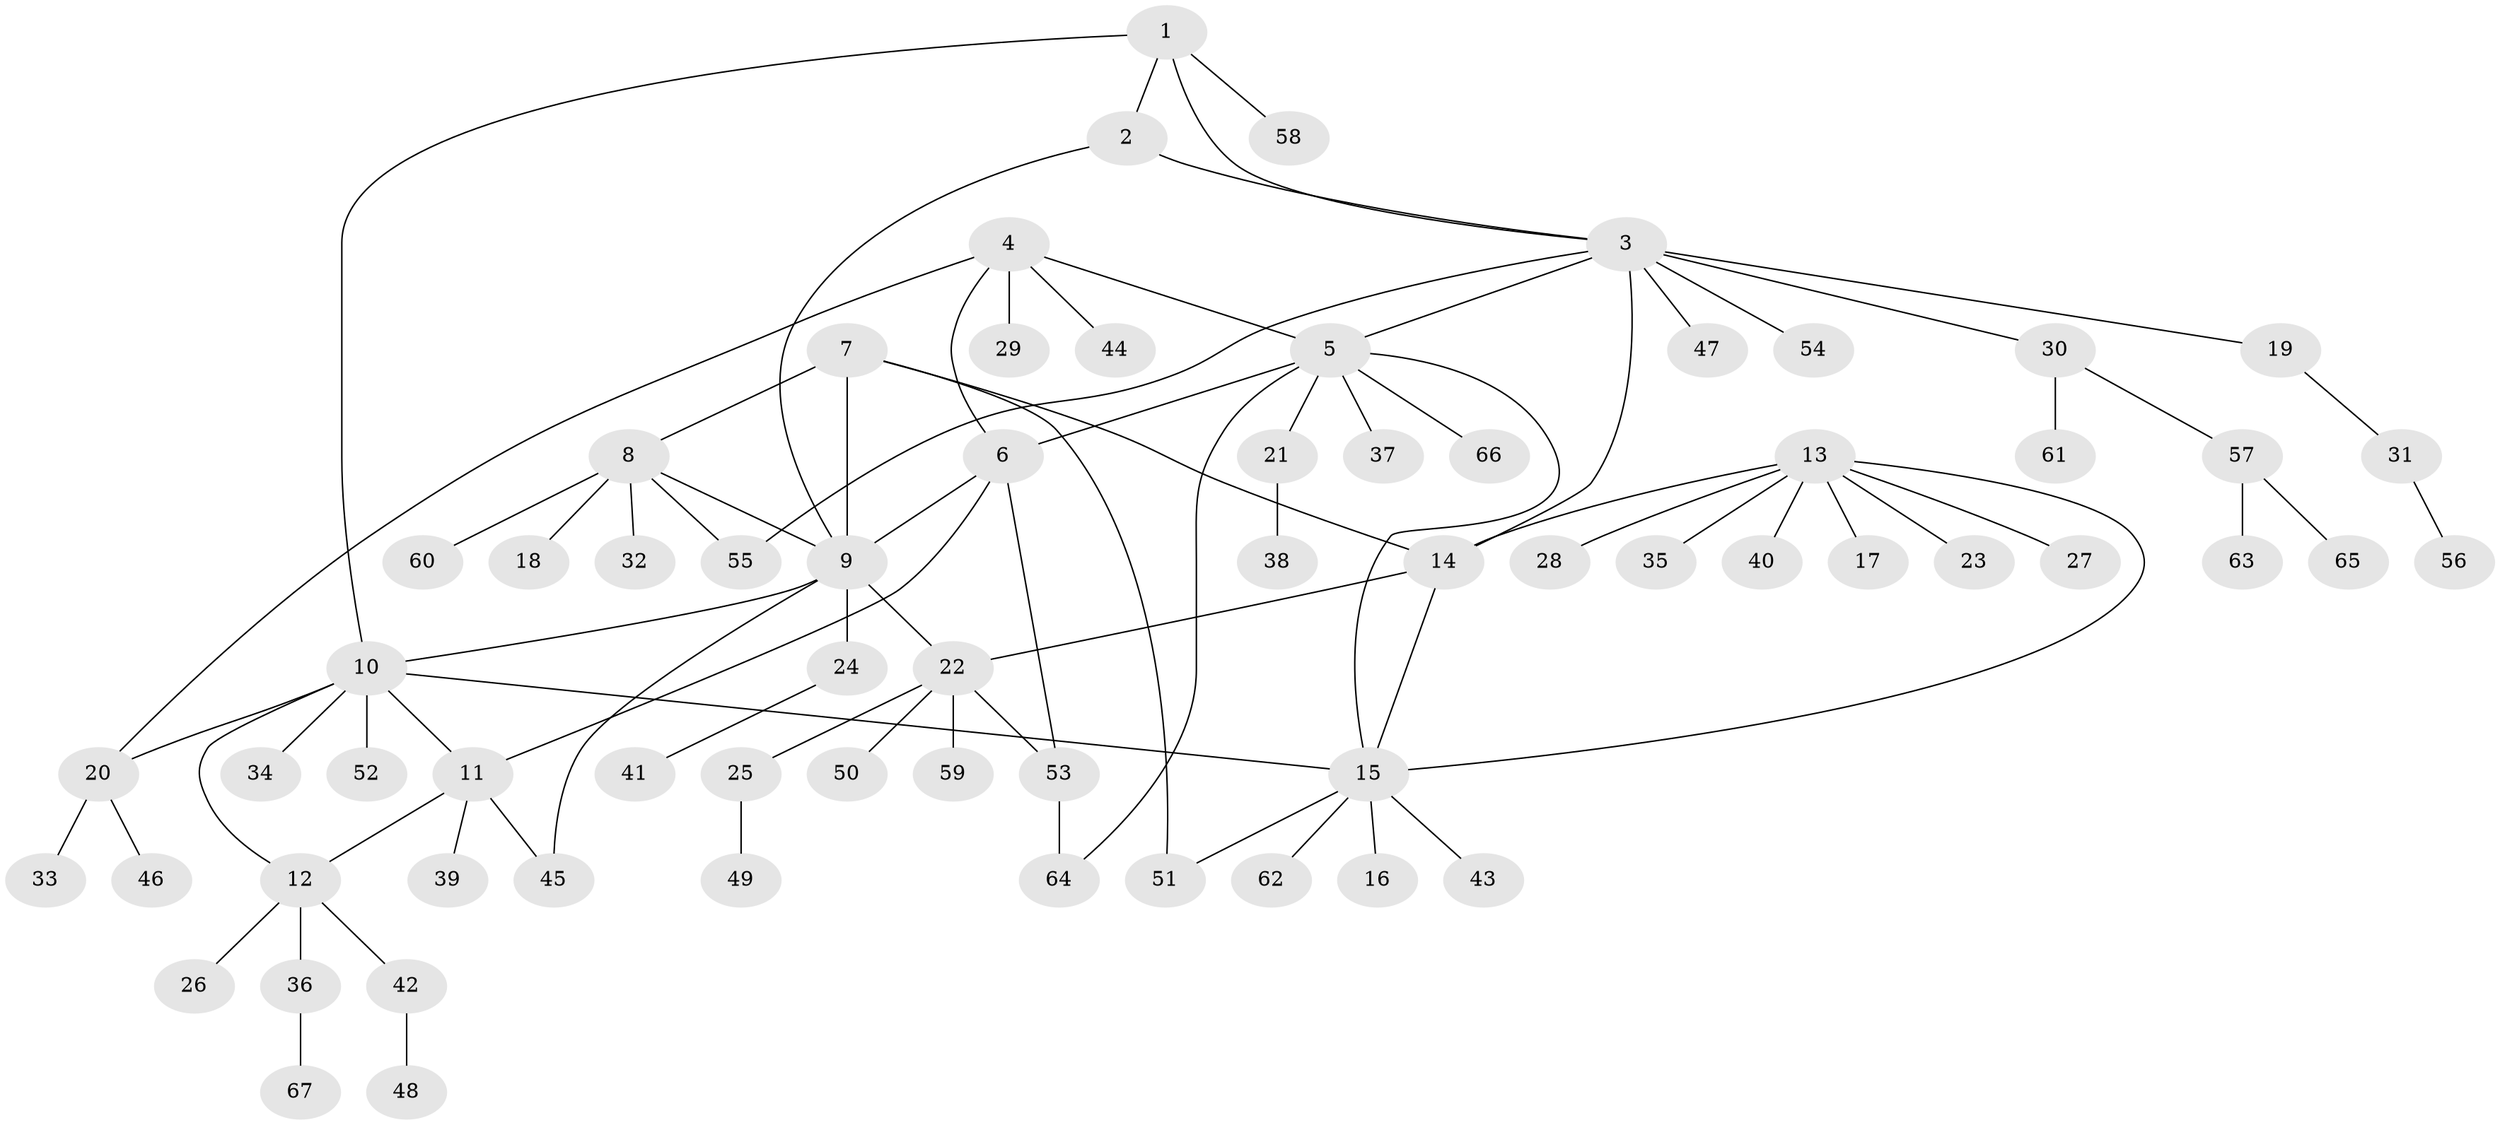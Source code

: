 // Generated by graph-tools (version 1.1) at 2025/50/03/09/25 03:50:29]
// undirected, 67 vertices, 84 edges
graph export_dot {
graph [start="1"]
  node [color=gray90,style=filled];
  1;
  2;
  3;
  4;
  5;
  6;
  7;
  8;
  9;
  10;
  11;
  12;
  13;
  14;
  15;
  16;
  17;
  18;
  19;
  20;
  21;
  22;
  23;
  24;
  25;
  26;
  27;
  28;
  29;
  30;
  31;
  32;
  33;
  34;
  35;
  36;
  37;
  38;
  39;
  40;
  41;
  42;
  43;
  44;
  45;
  46;
  47;
  48;
  49;
  50;
  51;
  52;
  53;
  54;
  55;
  56;
  57;
  58;
  59;
  60;
  61;
  62;
  63;
  64;
  65;
  66;
  67;
  1 -- 2;
  1 -- 3;
  1 -- 10;
  1 -- 58;
  2 -- 3;
  2 -- 9;
  3 -- 5;
  3 -- 14;
  3 -- 19;
  3 -- 30;
  3 -- 47;
  3 -- 54;
  3 -- 55;
  4 -- 5;
  4 -- 6;
  4 -- 20;
  4 -- 29;
  4 -- 44;
  5 -- 6;
  5 -- 15;
  5 -- 21;
  5 -- 37;
  5 -- 64;
  5 -- 66;
  6 -- 9;
  6 -- 11;
  6 -- 53;
  7 -- 8;
  7 -- 9;
  7 -- 14;
  7 -- 51;
  8 -- 9;
  8 -- 18;
  8 -- 32;
  8 -- 55;
  8 -- 60;
  9 -- 10;
  9 -- 22;
  9 -- 24;
  9 -- 45;
  10 -- 11;
  10 -- 12;
  10 -- 15;
  10 -- 20;
  10 -- 34;
  10 -- 52;
  11 -- 12;
  11 -- 39;
  11 -- 45;
  12 -- 26;
  12 -- 36;
  12 -- 42;
  13 -- 14;
  13 -- 15;
  13 -- 17;
  13 -- 23;
  13 -- 27;
  13 -- 28;
  13 -- 35;
  13 -- 40;
  14 -- 15;
  14 -- 22;
  15 -- 16;
  15 -- 43;
  15 -- 51;
  15 -- 62;
  19 -- 31;
  20 -- 33;
  20 -- 46;
  21 -- 38;
  22 -- 25;
  22 -- 50;
  22 -- 53;
  22 -- 59;
  24 -- 41;
  25 -- 49;
  30 -- 57;
  30 -- 61;
  31 -- 56;
  36 -- 67;
  42 -- 48;
  53 -- 64;
  57 -- 63;
  57 -- 65;
}
